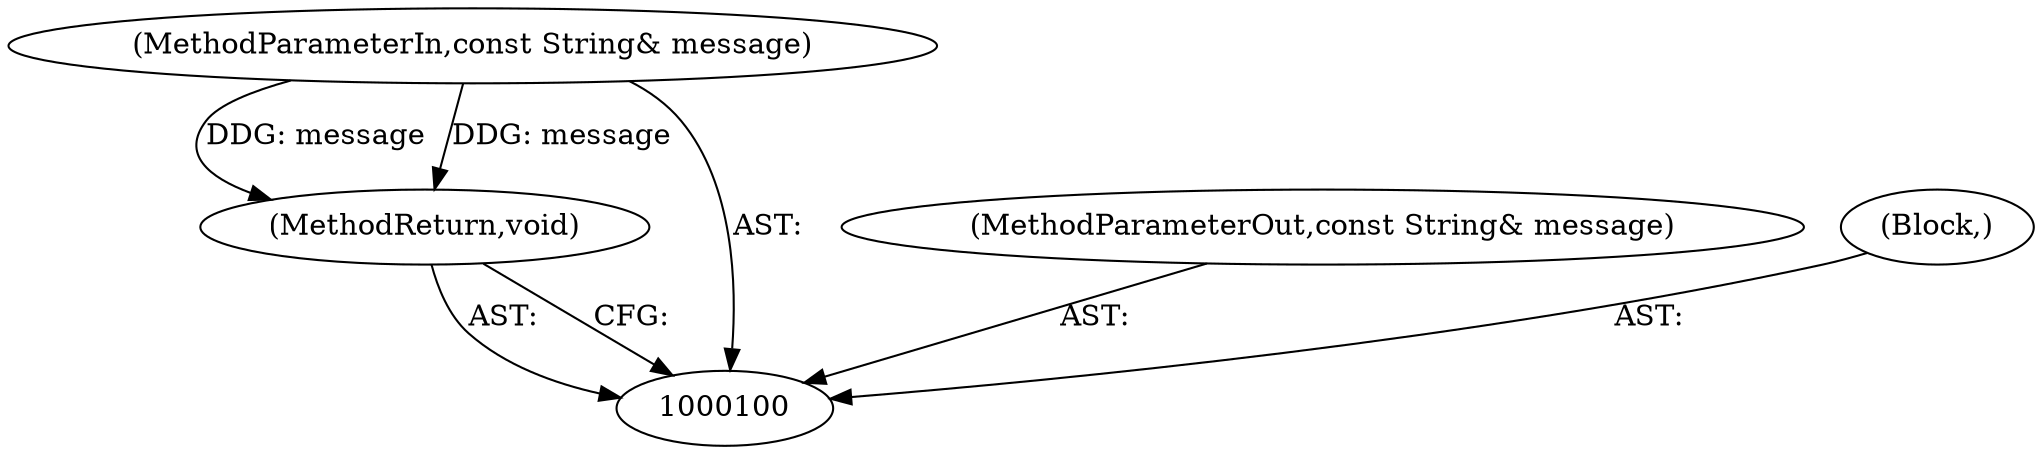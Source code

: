 digraph "0_Chrome_4504a474c069d07104237d0c03bfce7b29a42de6_1" {
"1000103" [label="(MethodReturn,void)"];
"1000101" [label="(MethodParameterIn,const String& message)"];
"1000107" [label="(MethodParameterOut,const String& message)"];
"1000102" [label="(Block,)"];
"1000103" -> "1000100"  [label="AST: "];
"1000103" -> "1000100"  [label="CFG: "];
"1000101" -> "1000103"  [label="DDG: message"];
"1000101" -> "1000100"  [label="AST: "];
"1000101" -> "1000103"  [label="DDG: message"];
"1000107" -> "1000100"  [label="AST: "];
"1000102" -> "1000100"  [label="AST: "];
}
